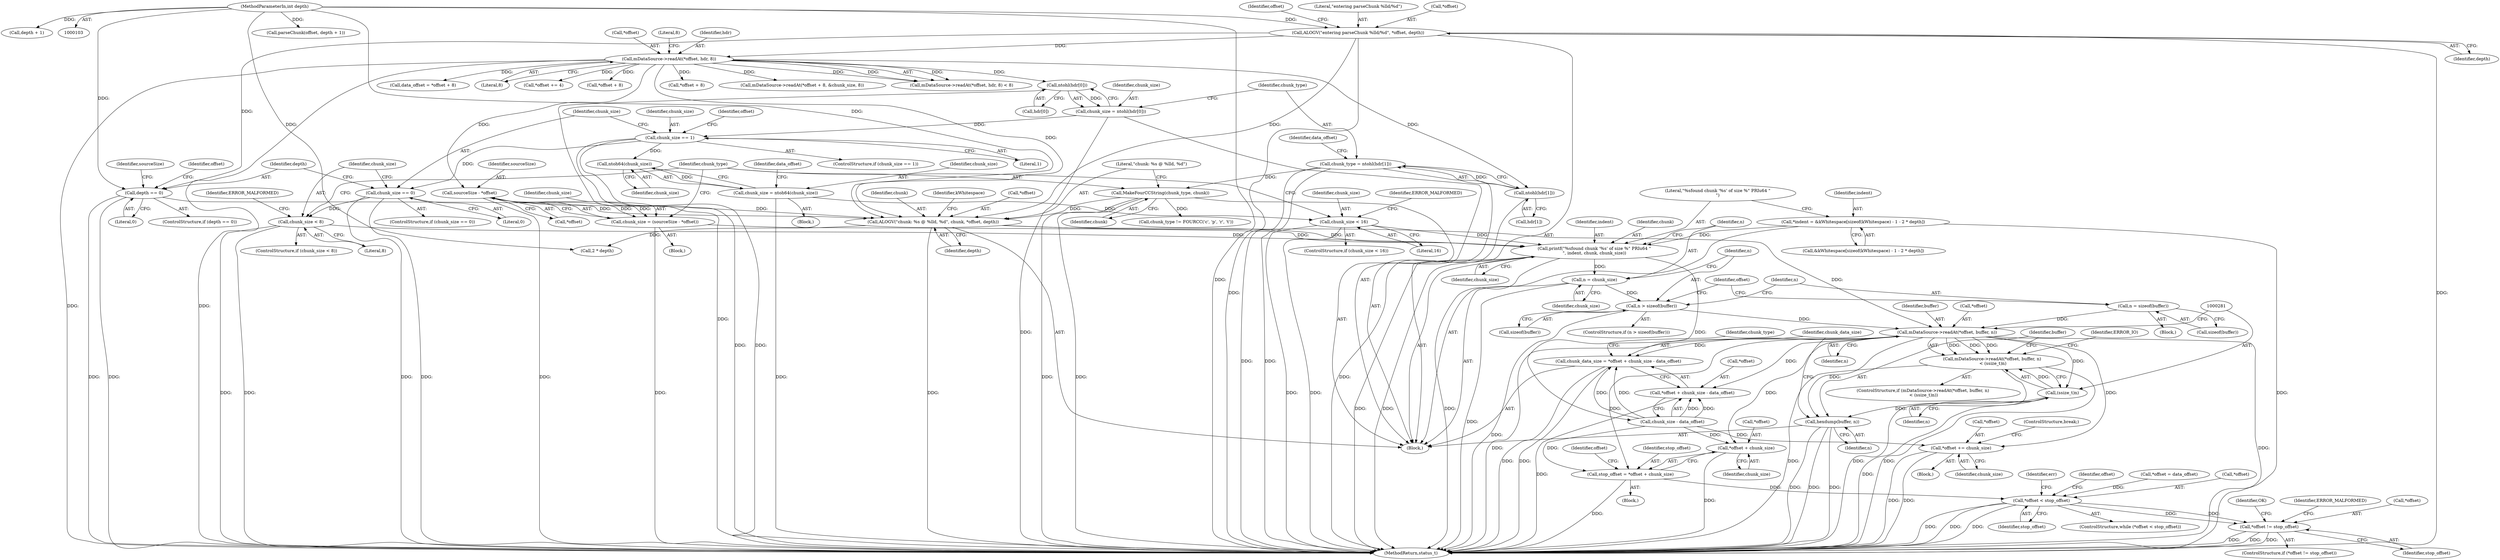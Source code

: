 digraph "0_Android_f4a88c8ed4f8186b3d6e2852993e063fc33ff231@API" {
"1000275" [label="(Call,mDataSource->readAt(*offset, buffer, n))"];
"1000229" [label="(Call,ALOGV(\"chunk: %s @ %lld, %d\", chunk, *offset, depth))"];
"1000226" [label="(Call,MakeFourCCString(chunk_type, chunk))"];
"1000132" [label="(Call,chunk_type = ntohl(hdr[1]))"];
"1000134" [label="(Call,ntohl(hdr[1]))"];
"1000115" [label="(Call,mDataSource->readAt(*offset, hdr, 8))"];
"1000107" [label="(Call,ALOGV(\"entering parseChunk %lld/%d\", *offset, depth))"];
"1000105" [label="(MethodParameterIn,int depth)"];
"1000199" [label="(Call,sourceSize - *offset)"];
"1000185" [label="(Call,depth == 0)"];
"1000264" [label="(Call,n > sizeof(buffer))"];
"1000260" [label="(Call,n = chunk_size)"];
"1000253" [label="(Call,printf(\"%sfound chunk '%s' of size %\" PRIu64 \"\n\", indent, chunk, chunk_size))"];
"1000240" [label="(Call,*indent = &kWhitespace[sizeof(kWhitespace) - 1 - 2 * depth])"];
"1000172" [label="(Call,chunk_size < 16)"];
"1000164" [label="(Call,chunk_size = ntoh64(chunk_size))"];
"1000166" [label="(Call,ntoh64(chunk_size))"];
"1000146" [label="(Call,chunk_size == 1)"];
"1000125" [label="(Call,chunk_size = ntohl(hdr[0]))"];
"1000127" [label="(Call,ntohl(hdr[0]))"];
"1000219" [label="(Call,chunk_size < 8)"];
"1000180" [label="(Call,chunk_size == 0)"];
"1000197" [label="(Call,chunk_size = (sourceSize - *offset))"];
"1000269" [label="(Call,n = sizeof(buffer))"];
"1000274" [label="(Call,mDataSource->readAt(*offset, buffer, n)\n < (ssize_t)n)"];
"1000280" [label="(Call,(ssize_t)n)"];
"1000286" [label="(Call,hexdump(buffer, n))"];
"1000291" [label="(Call,chunk_data_size = *offset + chunk_size - data_offset)"];
"1000293" [label="(Call,*offset + chunk_size - data_offset)"];
"1000324" [label="(Call,stop_offset = *offset + chunk_size)"];
"1000335" [label="(Call,*offset < stop_offset)"];
"1000356" [label="(Call,*offset != stop_offset)"];
"1000326" [label="(Call,*offset + chunk_size)"];
"1002904" [label="(Call,*offset += chunk_size)"];
"1000146" [label="(Call,chunk_size == 1)"];
"1000242" [label="(Call,&kWhitespace[sizeof(kWhitespace) - 1 - 2 * depth])"];
"1000145" [label="(ControlStructure,if (chunk_size == 1))"];
"1000332" [label="(Identifier,offset)"];
"1000186" [label="(Identifier,depth)"];
"1000335" [label="(Call,*offset < stop_offset)"];
"1000285" [label="(Identifier,ERROR_IO)"];
"1000265" [label="(Identifier,n)"];
"1000287" [label="(Identifier,buffer)"];
"1000330" [label="(Call,*offset = data_offset)"];
"1000234" [label="(Identifier,depth)"];
"1000364" [label="(Identifier,OK)"];
"1000271" [label="(Call,sizeof(buffer))"];
"1000166" [label="(Call,ntoh64(chunk_size))"];
"1000181" [label="(Identifier,chunk_size)"];
"1000134" [label="(Call,ntohl(hdr[1]))"];
"1000116" [label="(Call,*offset)"];
"1000294" [label="(Call,*offset)"];
"1002904" [label="(Call,*offset += chunk_size)"];
"1000194" [label="(Identifier,sourceSize)"];
"1000343" [label="(Call,parseChunk(offset, depth + 1))"];
"1000255" [label="(Identifier,indent)"];
"1000276" [label="(Call,*offset)"];
"1000263" [label="(ControlStructure,if (n > sizeof(buffer)))"];
"1000362" [label="(Identifier,ERROR_MALFORMED)"];
"1000254" [label="(Literal,\"%sfound chunk '%s' of size %\" PRIu64 \"\n\")"];
"1000213" [label="(Identifier,offset)"];
"1000120" [label="(Literal,8)"];
"1000179" [label="(ControlStructure,if (chunk_size == 0))"];
"1000279" [label="(Identifier,n)"];
"1000260" [label="(Call,n = chunk_size)"];
"1000133" [label="(Identifier,chunk_type)"];
"1000201" [label="(Call,*offset)"];
"1000139" [label="(Call,data_offset = *offset + 8)"];
"1000336" [label="(Call,*offset)"];
"1000256" [label="(Identifier,chunk)"];
"1000219" [label="(Call,chunk_size < 8)"];
"1000286" [label="(Call,hexdump(buffer, n))"];
"1000277" [label="(Identifier,offset)"];
"1000326" [label="(Call,*offset + chunk_size)"];
"1000240" [label="(Call,*indent = &kWhitespace[sizeof(kWhitespace) - 1 - 2 * depth])"];
"1000322" [label="(Block,)"];
"1000278" [label="(Identifier,buffer)"];
"1000119" [label="(Literal,8)"];
"1000237" [label="(Identifier,kWhitespace)"];
"1000296" [label="(Call,chunk_size - data_offset)"];
"1000164" [label="(Call,chunk_size = ntoh64(chunk_size))"];
"1000338" [label="(Identifier,stop_offset)"];
"1000355" [label="(ControlStructure,if (*offset != stop_offset))"];
"1000269" [label="(Call,n = sizeof(buffer))"];
"1000226" [label="(Call,MakeFourCCString(chunk_type, chunk))"];
"1000273" [label="(ControlStructure,if (mDataSource->readAt(*offset, buffer, n)\n < (ssize_t)n))"];
"1000147" [label="(Identifier,chunk_size)"];
"1000261" [label="(Identifier,n)"];
"1000230" [label="(Literal,\"chunk: %s @ %lld, %d\")"];
"1000253" [label="(Call,printf(\"%sfound chunk '%s' of size %\" PRIu64 \"\n\", indent, chunk, chunk_size))"];
"1000292" [label="(Identifier,chunk_data_size)"];
"1000359" [label="(Identifier,stop_offset)"];
"1000108" [label="(Literal,\"entering parseChunk %lld/%d\")"];
"1000196" [label="(Block,)"];
"1000229" [label="(Call,ALOGV(\"chunk: %s @ %lld, %d\", chunk, *offset, depth))"];
"1000109" [label="(Call,*offset)"];
"1000211" [label="(Call,*offset += 4)"];
"1000153" [label="(Call,*offset + 8)"];
"1000173" [label="(Identifier,chunk_size)"];
"1000291" [label="(Call,chunk_data_size = *offset + chunk_size - data_offset)"];
"1000107" [label="(Call,ALOGV(\"entering parseChunk %lld/%d\", *offset, depth))"];
"1000262" [label="(Identifier,chunk_size)"];
"1000182" [label="(Literal,0)"];
"1000187" [label="(Literal,0)"];
"1000270" [label="(Identifier,n)"];
"1000105" [label="(MethodParameterIn,int depth)"];
"1000302" [label="(Identifier,chunk_type)"];
"1000172" [label="(Call,chunk_size < 16)"];
"1000327" [label="(Call,*offset)"];
"1000241" [label="(Identifier,indent)"];
"1000185" [label="(Call,depth == 0)"];
"1000140" [label="(Identifier,data_offset)"];
"1000232" [label="(Call,*offset)"];
"1000165" [label="(Identifier,chunk_size)"];
"1000257" [label="(Identifier,chunk_size)"];
"1000221" [label="(Literal,8)"];
"1000342" [label="(Identifier,err)"];
"1000282" [label="(Identifier,n)"];
"1000356" [label="(Call,*offset != stop_offset)"];
"1000199" [label="(Call,sourceSize - *offset)"];
"1000155" [label="(Identifier,offset)"];
"1002905" [label="(Call,*offset)"];
"1000218" [label="(ControlStructure,if (chunk_size < 8))"];
"1000177" [label="(Identifier,ERROR_MALFORMED)"];
"1000293" [label="(Call,*offset + chunk_size - data_offset)"];
"1000167" [label="(Identifier,chunk_size)"];
"1000184" [label="(ControlStructure,if (depth == 0))"];
"1000357" [label="(Call,*offset)"];
"1000111" [label="(Identifier,depth)"];
"1000174" [label="(Literal,16)"];
"1000128" [label="(Call,hdr[0])"];
"1000324" [label="(Call,stop_offset = *offset + chunk_size)"];
"1000106" [label="(Block,)"];
"1000358" [label="(Identifier,offset)"];
"1000274" [label="(Call,mDataSource->readAt(*offset, buffer, n)\n < (ssize_t)n)"];
"1000171" [label="(ControlStructure,if (chunk_size < 16))"];
"1002908" [label="(ControlStructure,break;)"];
"1002907" [label="(Identifier,chunk_size)"];
"1000149" [label="(Block,)"];
"1000264" [label="(Call,n > sizeof(buffer))"];
"1000280" [label="(Call,(ssize_t)n)"];
"1000141" [label="(Call,*offset + 8)"];
"1000118" [label="(Identifier,hdr)"];
"1000266" [label="(Call,sizeof(buffer))"];
"1000228" [label="(Identifier,chunk)"];
"1000268" [label="(Block,)"];
"1002903" [label="(Block,)"];
"1000115" [label="(Call,mDataSource->readAt(*offset, hdr, 8))"];
"1000224" [label="(Identifier,ERROR_MALFORMED)"];
"1000334" [label="(ControlStructure,while (*offset < stop_offset))"];
"1000329" [label="(Identifier,chunk_size)"];
"1000197" [label="(Call,chunk_size = (sourceSize - *offset))"];
"1000250" [label="(Call,2 * depth)"];
"1000275" [label="(Call,mDataSource->readAt(*offset, buffer, n))"];
"1000152" [label="(Call,mDataSource->readAt(*offset + 8, &chunk_size, 8))"];
"1000114" [label="(Call,mDataSource->readAt(*offset, hdr, 8) < 8)"];
"1000126" [label="(Identifier,chunk_size)"];
"1000288" [label="(Identifier,n)"];
"1000180" [label="(Call,chunk_size == 0)"];
"1000325" [label="(Identifier,stop_offset)"];
"1000127" [label="(Call,ntohl(hdr[0]))"];
"1000148" [label="(Literal,1)"];
"1000125" [label="(Call,chunk_size = ntohl(hdr[0]))"];
"1000198" [label="(Identifier,chunk_size)"];
"1000132" [label="(Call,chunk_type = ntohl(hdr[1]))"];
"1000117" [label="(Identifier,offset)"];
"1000135" [label="(Call,hdr[1])"];
"1000227" [label="(Identifier,chunk_type)"];
"1000220" [label="(Identifier,chunk_size)"];
"1002911" [label="(MethodReturn,status_t)"];
"1000301" [label="(Call,chunk_type != FOURCC('c', 'p', 'r', 't'))"];
"1000169" [label="(Identifier,data_offset)"];
"1000231" [label="(Identifier,chunk)"];
"1000200" [label="(Identifier,sourceSize)"];
"1000345" [label="(Call,depth + 1)"];
"1000275" -> "1000274"  [label="AST: "];
"1000275" -> "1000279"  [label="CFG: "];
"1000276" -> "1000275"  [label="AST: "];
"1000278" -> "1000275"  [label="AST: "];
"1000279" -> "1000275"  [label="AST: "];
"1000281" -> "1000275"  [label="CFG: "];
"1000275" -> "1002911"  [label="DDG: "];
"1000275" -> "1002911"  [label="DDG: "];
"1000275" -> "1000274"  [label="DDG: "];
"1000275" -> "1000274"  [label="DDG: "];
"1000275" -> "1000274"  [label="DDG: "];
"1000229" -> "1000275"  [label="DDG: "];
"1000264" -> "1000275"  [label="DDG: "];
"1000269" -> "1000275"  [label="DDG: "];
"1000275" -> "1000280"  [label="DDG: "];
"1000275" -> "1000286"  [label="DDG: "];
"1000275" -> "1000291"  [label="DDG: "];
"1000275" -> "1000293"  [label="DDG: "];
"1000275" -> "1000324"  [label="DDG: "];
"1000275" -> "1000326"  [label="DDG: "];
"1000275" -> "1002904"  [label="DDG: "];
"1000229" -> "1000106"  [label="AST: "];
"1000229" -> "1000234"  [label="CFG: "];
"1000230" -> "1000229"  [label="AST: "];
"1000231" -> "1000229"  [label="AST: "];
"1000232" -> "1000229"  [label="AST: "];
"1000234" -> "1000229"  [label="AST: "];
"1000237" -> "1000229"  [label="CFG: "];
"1000229" -> "1002911"  [label="DDG: "];
"1000226" -> "1000229"  [label="DDG: "];
"1000199" -> "1000229"  [label="DDG: "];
"1000115" -> "1000229"  [label="DDG: "];
"1000185" -> "1000229"  [label="DDG: "];
"1000107" -> "1000229"  [label="DDG: "];
"1000105" -> "1000229"  [label="DDG: "];
"1000229" -> "1000250"  [label="DDG: "];
"1000229" -> "1000253"  [label="DDG: "];
"1000226" -> "1000106"  [label="AST: "];
"1000226" -> "1000228"  [label="CFG: "];
"1000227" -> "1000226"  [label="AST: "];
"1000228" -> "1000226"  [label="AST: "];
"1000230" -> "1000226"  [label="CFG: "];
"1000226" -> "1002911"  [label="DDG: "];
"1000226" -> "1002911"  [label="DDG: "];
"1000132" -> "1000226"  [label="DDG: "];
"1000226" -> "1000301"  [label="DDG: "];
"1000132" -> "1000106"  [label="AST: "];
"1000132" -> "1000134"  [label="CFG: "];
"1000133" -> "1000132"  [label="AST: "];
"1000134" -> "1000132"  [label="AST: "];
"1000140" -> "1000132"  [label="CFG: "];
"1000132" -> "1002911"  [label="DDG: "];
"1000132" -> "1002911"  [label="DDG: "];
"1000134" -> "1000132"  [label="DDG: "];
"1000134" -> "1000135"  [label="CFG: "];
"1000135" -> "1000134"  [label="AST: "];
"1000134" -> "1002911"  [label="DDG: "];
"1000115" -> "1000134"  [label="DDG: "];
"1000115" -> "1000114"  [label="AST: "];
"1000115" -> "1000119"  [label="CFG: "];
"1000116" -> "1000115"  [label="AST: "];
"1000118" -> "1000115"  [label="AST: "];
"1000119" -> "1000115"  [label="AST: "];
"1000120" -> "1000115"  [label="CFG: "];
"1000115" -> "1002911"  [label="DDG: "];
"1000115" -> "1002911"  [label="DDG: "];
"1000115" -> "1000114"  [label="DDG: "];
"1000115" -> "1000114"  [label="DDG: "];
"1000115" -> "1000114"  [label="DDG: "];
"1000107" -> "1000115"  [label="DDG: "];
"1000115" -> "1000127"  [label="DDG: "];
"1000115" -> "1000139"  [label="DDG: "];
"1000115" -> "1000141"  [label="DDG: "];
"1000115" -> "1000152"  [label="DDG: "];
"1000115" -> "1000153"  [label="DDG: "];
"1000115" -> "1000199"  [label="DDG: "];
"1000115" -> "1000211"  [label="DDG: "];
"1000107" -> "1000106"  [label="AST: "];
"1000107" -> "1000111"  [label="CFG: "];
"1000108" -> "1000107"  [label="AST: "];
"1000109" -> "1000107"  [label="AST: "];
"1000111" -> "1000107"  [label="AST: "];
"1000117" -> "1000107"  [label="CFG: "];
"1000107" -> "1002911"  [label="DDG: "];
"1000107" -> "1002911"  [label="DDG: "];
"1000105" -> "1000107"  [label="DDG: "];
"1000107" -> "1000185"  [label="DDG: "];
"1000105" -> "1000103"  [label="AST: "];
"1000105" -> "1002911"  [label="DDG: "];
"1000105" -> "1000185"  [label="DDG: "];
"1000105" -> "1000250"  [label="DDG: "];
"1000105" -> "1000343"  [label="DDG: "];
"1000105" -> "1000345"  [label="DDG: "];
"1000199" -> "1000197"  [label="AST: "];
"1000199" -> "1000201"  [label="CFG: "];
"1000200" -> "1000199"  [label="AST: "];
"1000201" -> "1000199"  [label="AST: "];
"1000197" -> "1000199"  [label="CFG: "];
"1000199" -> "1002911"  [label="DDG: "];
"1000199" -> "1000197"  [label="DDG: "];
"1000199" -> "1000197"  [label="DDG: "];
"1000185" -> "1000184"  [label="AST: "];
"1000185" -> "1000187"  [label="CFG: "];
"1000186" -> "1000185"  [label="AST: "];
"1000187" -> "1000185"  [label="AST: "];
"1000194" -> "1000185"  [label="CFG: "];
"1000213" -> "1000185"  [label="CFG: "];
"1000185" -> "1002911"  [label="DDG: "];
"1000185" -> "1002911"  [label="DDG: "];
"1000264" -> "1000263"  [label="AST: "];
"1000264" -> "1000266"  [label="CFG: "];
"1000265" -> "1000264"  [label="AST: "];
"1000266" -> "1000264"  [label="AST: "];
"1000270" -> "1000264"  [label="CFG: "];
"1000277" -> "1000264"  [label="CFG: "];
"1000264" -> "1002911"  [label="DDG: "];
"1000260" -> "1000264"  [label="DDG: "];
"1000260" -> "1000106"  [label="AST: "];
"1000260" -> "1000262"  [label="CFG: "];
"1000261" -> "1000260"  [label="AST: "];
"1000262" -> "1000260"  [label="AST: "];
"1000265" -> "1000260"  [label="CFG: "];
"1000260" -> "1002911"  [label="DDG: "];
"1000253" -> "1000260"  [label="DDG: "];
"1000253" -> "1000106"  [label="AST: "];
"1000253" -> "1000257"  [label="CFG: "];
"1000254" -> "1000253"  [label="AST: "];
"1000255" -> "1000253"  [label="AST: "];
"1000256" -> "1000253"  [label="AST: "];
"1000257" -> "1000253"  [label="AST: "];
"1000261" -> "1000253"  [label="CFG: "];
"1000253" -> "1002911"  [label="DDG: "];
"1000253" -> "1002911"  [label="DDG: "];
"1000253" -> "1002911"  [label="DDG: "];
"1000240" -> "1000253"  [label="DDG: "];
"1000172" -> "1000253"  [label="DDG: "];
"1000219" -> "1000253"  [label="DDG: "];
"1000197" -> "1000253"  [label="DDG: "];
"1000253" -> "1000296"  [label="DDG: "];
"1000240" -> "1000106"  [label="AST: "];
"1000240" -> "1000242"  [label="CFG: "];
"1000241" -> "1000240"  [label="AST: "];
"1000242" -> "1000240"  [label="AST: "];
"1000254" -> "1000240"  [label="CFG: "];
"1000240" -> "1002911"  [label="DDG: "];
"1000172" -> "1000171"  [label="AST: "];
"1000172" -> "1000174"  [label="CFG: "];
"1000173" -> "1000172"  [label="AST: "];
"1000174" -> "1000172"  [label="AST: "];
"1000177" -> "1000172"  [label="CFG: "];
"1000227" -> "1000172"  [label="CFG: "];
"1000172" -> "1002911"  [label="DDG: "];
"1000172" -> "1002911"  [label="DDG: "];
"1000164" -> "1000172"  [label="DDG: "];
"1000164" -> "1000149"  [label="AST: "];
"1000164" -> "1000166"  [label="CFG: "];
"1000165" -> "1000164"  [label="AST: "];
"1000166" -> "1000164"  [label="AST: "];
"1000169" -> "1000164"  [label="CFG: "];
"1000164" -> "1002911"  [label="DDG: "];
"1000166" -> "1000164"  [label="DDG: "];
"1000166" -> "1000167"  [label="CFG: "];
"1000167" -> "1000166"  [label="AST: "];
"1000146" -> "1000166"  [label="DDG: "];
"1000146" -> "1000145"  [label="AST: "];
"1000146" -> "1000148"  [label="CFG: "];
"1000147" -> "1000146"  [label="AST: "];
"1000148" -> "1000146"  [label="AST: "];
"1000155" -> "1000146"  [label="CFG: "];
"1000181" -> "1000146"  [label="CFG: "];
"1000146" -> "1002911"  [label="DDG: "];
"1000146" -> "1002911"  [label="DDG: "];
"1000125" -> "1000146"  [label="DDG: "];
"1000146" -> "1000180"  [label="DDG: "];
"1000125" -> "1000106"  [label="AST: "];
"1000125" -> "1000127"  [label="CFG: "];
"1000126" -> "1000125"  [label="AST: "];
"1000127" -> "1000125"  [label="AST: "];
"1000133" -> "1000125"  [label="CFG: "];
"1000125" -> "1002911"  [label="DDG: "];
"1000127" -> "1000125"  [label="DDG: "];
"1000127" -> "1000128"  [label="CFG: "];
"1000128" -> "1000127"  [label="AST: "];
"1000127" -> "1002911"  [label="DDG: "];
"1000219" -> "1000218"  [label="AST: "];
"1000219" -> "1000221"  [label="CFG: "];
"1000220" -> "1000219"  [label="AST: "];
"1000221" -> "1000219"  [label="AST: "];
"1000224" -> "1000219"  [label="CFG: "];
"1000227" -> "1000219"  [label="CFG: "];
"1000219" -> "1002911"  [label="DDG: "];
"1000219" -> "1002911"  [label="DDG: "];
"1000180" -> "1000219"  [label="DDG: "];
"1000180" -> "1000179"  [label="AST: "];
"1000180" -> "1000182"  [label="CFG: "];
"1000181" -> "1000180"  [label="AST: "];
"1000182" -> "1000180"  [label="AST: "];
"1000186" -> "1000180"  [label="CFG: "];
"1000220" -> "1000180"  [label="CFG: "];
"1000180" -> "1002911"  [label="DDG: "];
"1000180" -> "1002911"  [label="DDG: "];
"1000197" -> "1000196"  [label="AST: "];
"1000198" -> "1000197"  [label="AST: "];
"1000227" -> "1000197"  [label="CFG: "];
"1000197" -> "1002911"  [label="DDG: "];
"1000269" -> "1000268"  [label="AST: "];
"1000269" -> "1000271"  [label="CFG: "];
"1000270" -> "1000269"  [label="AST: "];
"1000271" -> "1000269"  [label="AST: "];
"1000277" -> "1000269"  [label="CFG: "];
"1000274" -> "1000273"  [label="AST: "];
"1000274" -> "1000280"  [label="CFG: "];
"1000280" -> "1000274"  [label="AST: "];
"1000285" -> "1000274"  [label="CFG: "];
"1000287" -> "1000274"  [label="CFG: "];
"1000274" -> "1002911"  [label="DDG: "];
"1000274" -> "1002911"  [label="DDG: "];
"1000274" -> "1002911"  [label="DDG: "];
"1000280" -> "1000274"  [label="DDG: "];
"1000280" -> "1000282"  [label="CFG: "];
"1000281" -> "1000280"  [label="AST: "];
"1000282" -> "1000280"  [label="AST: "];
"1000280" -> "1002911"  [label="DDG: "];
"1000280" -> "1000286"  [label="DDG: "];
"1000286" -> "1000106"  [label="AST: "];
"1000286" -> "1000288"  [label="CFG: "];
"1000287" -> "1000286"  [label="AST: "];
"1000288" -> "1000286"  [label="AST: "];
"1000292" -> "1000286"  [label="CFG: "];
"1000286" -> "1002911"  [label="DDG: "];
"1000286" -> "1002911"  [label="DDG: "];
"1000286" -> "1002911"  [label="DDG: "];
"1000291" -> "1000106"  [label="AST: "];
"1000291" -> "1000293"  [label="CFG: "];
"1000292" -> "1000291"  [label="AST: "];
"1000293" -> "1000291"  [label="AST: "];
"1000302" -> "1000291"  [label="CFG: "];
"1000291" -> "1002911"  [label="DDG: "];
"1000291" -> "1002911"  [label="DDG: "];
"1000296" -> "1000291"  [label="DDG: "];
"1000296" -> "1000291"  [label="DDG: "];
"1000293" -> "1000296"  [label="CFG: "];
"1000294" -> "1000293"  [label="AST: "];
"1000296" -> "1000293"  [label="AST: "];
"1000293" -> "1002911"  [label="DDG: "];
"1000296" -> "1000293"  [label="DDG: "];
"1000296" -> "1000293"  [label="DDG: "];
"1000324" -> "1000322"  [label="AST: "];
"1000324" -> "1000326"  [label="CFG: "];
"1000325" -> "1000324"  [label="AST: "];
"1000326" -> "1000324"  [label="AST: "];
"1000332" -> "1000324"  [label="CFG: "];
"1000324" -> "1002911"  [label="DDG: "];
"1000296" -> "1000324"  [label="DDG: "];
"1000324" -> "1000335"  [label="DDG: "];
"1000335" -> "1000334"  [label="AST: "];
"1000335" -> "1000338"  [label="CFG: "];
"1000336" -> "1000335"  [label="AST: "];
"1000338" -> "1000335"  [label="AST: "];
"1000342" -> "1000335"  [label="CFG: "];
"1000358" -> "1000335"  [label="CFG: "];
"1000335" -> "1002911"  [label="DDG: "];
"1000335" -> "1002911"  [label="DDG: "];
"1000335" -> "1002911"  [label="DDG: "];
"1000330" -> "1000335"  [label="DDG: "];
"1000335" -> "1000356"  [label="DDG: "];
"1000335" -> "1000356"  [label="DDG: "];
"1000356" -> "1000355"  [label="AST: "];
"1000356" -> "1000359"  [label="CFG: "];
"1000357" -> "1000356"  [label="AST: "];
"1000359" -> "1000356"  [label="AST: "];
"1000362" -> "1000356"  [label="CFG: "];
"1000364" -> "1000356"  [label="CFG: "];
"1000356" -> "1002911"  [label="DDG: "];
"1000356" -> "1002911"  [label="DDG: "];
"1000356" -> "1002911"  [label="DDG: "];
"1000326" -> "1000329"  [label="CFG: "];
"1000327" -> "1000326"  [label="AST: "];
"1000329" -> "1000326"  [label="AST: "];
"1000326" -> "1002911"  [label="DDG: "];
"1000296" -> "1000326"  [label="DDG: "];
"1002904" -> "1002903"  [label="AST: "];
"1002904" -> "1002907"  [label="CFG: "];
"1002905" -> "1002904"  [label="AST: "];
"1002907" -> "1002904"  [label="AST: "];
"1002908" -> "1002904"  [label="CFG: "];
"1002904" -> "1002911"  [label="DDG: "];
"1002904" -> "1002911"  [label="DDG: "];
"1000296" -> "1002904"  [label="DDG: "];
}
